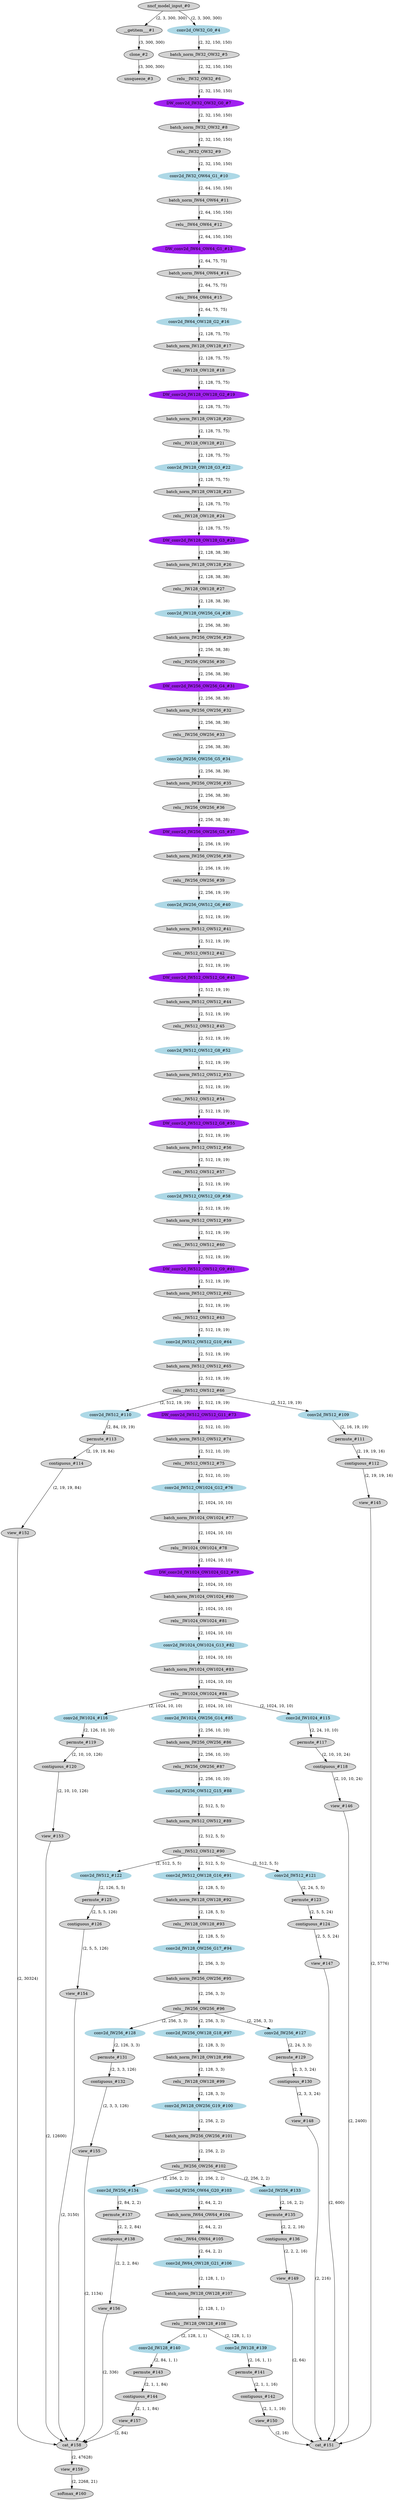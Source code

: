 strict digraph  {
"0 /nncf_model_input_0" [id=0, label="nncf_model_input_#0", style=filled, type=nncf_model_input];
"1 MobileNetSSD/__getitem___0" [id=1, label="__getitem___#1", style=filled, type=__getitem__];
"2 MobileNetSSD/clone_0" [id=2, label="clone_#2", style=filled, type=clone];
"3 MobileNetSSD/unsqueeze_0" [id=3, label="unsqueeze_#3", style=filled, type=unsqueeze];
"4 MobileNetSSD/MultiOutputSequential[basenet]/Sequential[0]/NNCFConv2d[0]/conv2d_0" [color=lightblue, id=4, label="conv2d_OW32_G0_#4", style=filled, type=conv2d];
"5 MobileNetSSD/MultiOutputSequential[basenet]/Sequential[0]/NNCFBatchNorm[1]/batch_norm_0" [id=5, label="batch_norm_IW32_OW32_#5", style=filled, type=batch_norm];
"6 MobileNetSSD/MultiOutputSequential[basenet]/Sequential[0]/ReLU[2]/relu__0" [id=6, label="relu__IW32_OW32_#6", style=filled, type=relu_];
"7 MobileNetSSD/MultiOutputSequential[basenet]/Sequential[1]/NNCFConv2d[0]/conv2d_0" [color=purple, id=7, label="DW_conv2d_IW32_OW32_G0_#7", style=filled, type=conv2d];
"8 MobileNetSSD/MultiOutputSequential[basenet]/Sequential[1]/NNCFBatchNorm[1]/batch_norm_0" [id=8, label="batch_norm_IW32_OW32_#8", style=filled, type=batch_norm];
"9 MobileNetSSD/MultiOutputSequential[basenet]/Sequential[1]/ReLU[2]/relu__0" [id=9, label="relu__IW32_OW32_#9", style=filled, type=relu_];
"10 MobileNetSSD/MultiOutputSequential[basenet]/Sequential[1]/NNCFConv2d[3]/conv2d_0" [color=lightblue, id=10, label="conv2d_IW32_OW64_G1_#10", style=filled, type=conv2d];
"11 MobileNetSSD/MultiOutputSequential[basenet]/Sequential[1]/NNCFBatchNorm[4]/batch_norm_0" [id=11, label="batch_norm_IW64_OW64_#11", style=filled, type=batch_norm];
"12 MobileNetSSD/MultiOutputSequential[basenet]/Sequential[1]/ReLU[5]/relu__0" [id=12, label="relu__IW64_OW64_#12", style=filled, type=relu_];
"13 MobileNetSSD/MultiOutputSequential[basenet]/Sequential[2]/NNCFConv2d[0]/conv2d_0" [color=purple, id=13, label="DW_conv2d_IW64_OW64_G1_#13", style=filled, type=conv2d];
"14 MobileNetSSD/MultiOutputSequential[basenet]/Sequential[2]/NNCFBatchNorm[1]/batch_norm_0" [id=14, label="batch_norm_IW64_OW64_#14", style=filled, type=batch_norm];
"15 MobileNetSSD/MultiOutputSequential[basenet]/Sequential[2]/ReLU[2]/relu__0" [id=15, label="relu__IW64_OW64_#15", style=filled, type=relu_];
"16 MobileNetSSD/MultiOutputSequential[basenet]/Sequential[2]/NNCFConv2d[3]/conv2d_0" [color=lightblue, id=16, label="conv2d_IW64_OW128_G2_#16", style=filled, type=conv2d];
"17 MobileNetSSD/MultiOutputSequential[basenet]/Sequential[2]/NNCFBatchNorm[4]/batch_norm_0" [id=17, label="batch_norm_IW128_OW128_#17", style=filled, type=batch_norm];
"18 MobileNetSSD/MultiOutputSequential[basenet]/Sequential[2]/ReLU[5]/relu__0" [id=18, label="relu__IW128_OW128_#18", style=filled, type=relu_];
"19 MobileNetSSD/MultiOutputSequential[basenet]/Sequential[3]/NNCFConv2d[0]/conv2d_0" [color=purple, id=19, label="DW_conv2d_IW128_OW128_G2_#19", style=filled, type=conv2d];
"20 MobileNetSSD/MultiOutputSequential[basenet]/Sequential[3]/NNCFBatchNorm[1]/batch_norm_0" [id=20, label="batch_norm_IW128_OW128_#20", style=filled, type=batch_norm];
"21 MobileNetSSD/MultiOutputSequential[basenet]/Sequential[3]/ReLU[2]/relu__0" [id=21, label="relu__IW128_OW128_#21", style=filled, type=relu_];
"22 MobileNetSSD/MultiOutputSequential[basenet]/Sequential[3]/NNCFConv2d[3]/conv2d_0" [color=lightblue, id=22, label="conv2d_IW128_OW128_G3_#22", style=filled, type=conv2d];
"23 MobileNetSSD/MultiOutputSequential[basenet]/Sequential[3]/NNCFBatchNorm[4]/batch_norm_0" [id=23, label="batch_norm_IW128_OW128_#23", style=filled, type=batch_norm];
"24 MobileNetSSD/MultiOutputSequential[basenet]/Sequential[3]/ReLU[5]/relu__0" [id=24, label="relu__IW128_OW128_#24", style=filled, type=relu_];
"25 MobileNetSSD/MultiOutputSequential[basenet]/Sequential[4]/NNCFConv2d[0]/conv2d_0" [color=purple, id=25, label="DW_conv2d_IW128_OW128_G3_#25", style=filled, type=conv2d];
"26 MobileNetSSD/MultiOutputSequential[basenet]/Sequential[4]/NNCFBatchNorm[1]/batch_norm_0" [id=26, label="batch_norm_IW128_OW128_#26", style=filled, type=batch_norm];
"27 MobileNetSSD/MultiOutputSequential[basenet]/Sequential[4]/ReLU[2]/relu__0" [id=27, label="relu__IW128_OW128_#27", style=filled, type=relu_];
"28 MobileNetSSD/MultiOutputSequential[basenet]/Sequential[4]/NNCFConv2d[3]/conv2d_0" [color=lightblue, id=28, label="conv2d_IW128_OW256_G4_#28", style=filled, type=conv2d];
"29 MobileNetSSD/MultiOutputSequential[basenet]/Sequential[4]/NNCFBatchNorm[4]/batch_norm_0" [id=29, label="batch_norm_IW256_OW256_#29", style=filled, type=batch_norm];
"30 MobileNetSSD/MultiOutputSequential[basenet]/Sequential[4]/ReLU[5]/relu__0" [id=30, label="relu__IW256_OW256_#30", style=filled, type=relu_];
"31 MobileNetSSD/MultiOutputSequential[basenet]/Sequential[5]/NNCFConv2d[0]/conv2d_0" [color=purple, id=31, label="DW_conv2d_IW256_OW256_G4_#31", style=filled, type=conv2d];
"32 MobileNetSSD/MultiOutputSequential[basenet]/Sequential[5]/NNCFBatchNorm[1]/batch_norm_0" [id=32, label="batch_norm_IW256_OW256_#32", style=filled, type=batch_norm];
"33 MobileNetSSD/MultiOutputSequential[basenet]/Sequential[5]/ReLU[2]/relu__0" [id=33, label="relu__IW256_OW256_#33", style=filled, type=relu_];
"34 MobileNetSSD/MultiOutputSequential[basenet]/Sequential[5]/NNCFConv2d[3]/conv2d_0" [color=lightblue, id=34, label="conv2d_IW256_OW256_G5_#34", style=filled, type=conv2d];
"35 MobileNetSSD/MultiOutputSequential[basenet]/Sequential[5]/NNCFBatchNorm[4]/batch_norm_0" [id=35, label="batch_norm_IW256_OW256_#35", style=filled, type=batch_norm];
"36 MobileNetSSD/MultiOutputSequential[basenet]/Sequential[5]/ReLU[5]/relu__0" [id=36, label="relu__IW256_OW256_#36", style=filled, type=relu_];
"37 MobileNetSSD/MultiOutputSequential[basenet]/Sequential[6]/NNCFConv2d[0]/conv2d_0" [color=purple, id=37, label="DW_conv2d_IW256_OW256_G5_#37", style=filled, type=conv2d];
"38 MobileNetSSD/MultiOutputSequential[basenet]/Sequential[6]/NNCFBatchNorm[1]/batch_norm_0" [id=38, label="batch_norm_IW256_OW256_#38", style=filled, type=batch_norm];
"39 MobileNetSSD/MultiOutputSequential[basenet]/Sequential[6]/ReLU[2]/relu__0" [id=39, label="relu__IW256_OW256_#39", style=filled, type=relu_];
"40 MobileNetSSD/MultiOutputSequential[basenet]/Sequential[6]/NNCFConv2d[3]/conv2d_0" [color=lightblue, id=40, label="conv2d_IW256_OW512_G6_#40", style=filled, type=conv2d];
"41 MobileNetSSD/MultiOutputSequential[basenet]/Sequential[6]/NNCFBatchNorm[4]/batch_norm_0" [id=41, label="batch_norm_IW512_OW512_#41", style=filled, type=batch_norm];
"42 MobileNetSSD/MultiOutputSequential[basenet]/Sequential[6]/ReLU[5]/relu__0" [id=42, label="relu__IW512_OW512_#42", style=filled, type=relu_];
"43 MobileNetSSD/MultiOutputSequential[basenet]/Sequential[7]/NNCFConv2d[0]/conv2d_0" [color=purple, id=43, label="DW_conv2d_IW512_OW512_G6_#43", style=filled, type=conv2d];
"44 MobileNetSSD/MultiOutputSequential[basenet]/Sequential[7]/NNCFBatchNorm[1]/batch_norm_0" [id=44, label="batch_norm_IW512_OW512_#44", style=filled, type=batch_norm];
"45 MobileNetSSD/MultiOutputSequential[basenet]/Sequential[7]/ReLU[2]/relu__0" [id=45, label="relu__IW512_OW512_#45", style=filled, type=relu_];
"46 MobileNetSSD/MultiOutputSequential[basenet]/Sequential[8]/NNCFConv2d[3]/conv2d_0" [color=lightblue, id=46, label="conv2d_IW512_OW512_G8_#52", style=filled, type=conv2d];
"47 MobileNetSSD/MultiOutputSequential[basenet]/Sequential[8]/NNCFBatchNorm[4]/batch_norm_0" [id=47, label="batch_norm_IW512_OW512_#53", style=filled, type=batch_norm];
"48 MobileNetSSD/MultiOutputSequential[basenet]/Sequential[8]/ReLU[5]/relu__0" [id=48, label="relu__IW512_OW512_#54", style=filled, type=relu_];
"49 MobileNetSSD/MultiOutputSequential[basenet]/Sequential[9]/NNCFConv2d[0]/conv2d_0" [color=purple, id=49, label="DW_conv2d_IW512_OW512_G8_#55", style=filled, type=conv2d];
"50 MobileNetSSD/MultiOutputSequential[basenet]/Sequential[9]/NNCFBatchNorm[1]/batch_norm_0" [id=50, label="batch_norm_IW512_OW512_#56", style=filled, type=batch_norm];
"51 MobileNetSSD/MultiOutputSequential[basenet]/Sequential[9]/ReLU[2]/relu__0" [id=51, label="relu__IW512_OW512_#57", style=filled, type=relu_];
"52 MobileNetSSD/MultiOutputSequential[basenet]/Sequential[9]/NNCFConv2d[3]/conv2d_0" [color=lightblue, id=52, label="conv2d_IW512_OW512_G9_#58", style=filled, type=conv2d];
"53 MobileNetSSD/MultiOutputSequential[basenet]/Sequential[9]/NNCFBatchNorm[4]/batch_norm_0" [id=53, label="batch_norm_IW512_OW512_#59", style=filled, type=batch_norm];
"54 MobileNetSSD/MultiOutputSequential[basenet]/Sequential[9]/ReLU[5]/relu__0" [id=54, label="relu__IW512_OW512_#60", style=filled, type=relu_];
"55 MobileNetSSD/MultiOutputSequential[basenet]/Sequential[10]/NNCFConv2d[0]/conv2d_0" [color=purple, id=55, label="DW_conv2d_IW512_OW512_G9_#61", style=filled, type=conv2d];
"56 MobileNetSSD/MultiOutputSequential[basenet]/Sequential[10]/NNCFBatchNorm[1]/batch_norm_0" [id=56, label="batch_norm_IW512_OW512_#62", style=filled, type=batch_norm];
"57 MobileNetSSD/MultiOutputSequential[basenet]/Sequential[10]/ReLU[2]/relu__0" [id=57, label="relu__IW512_OW512_#63", style=filled, type=relu_];
"58 MobileNetSSD/MultiOutputSequential[basenet]/Sequential[10]/NNCFConv2d[3]/conv2d_0" [color=lightblue, id=58, label="conv2d_IW512_OW512_G10_#64", style=filled, type=conv2d];
"59 MobileNetSSD/MultiOutputSequential[basenet]/Sequential[10]/NNCFBatchNorm[4]/batch_norm_0" [id=59, label="batch_norm_IW512_OW512_#65", style=filled, type=batch_norm];
"60 MobileNetSSD/MultiOutputSequential[basenet]/Sequential[10]/ReLU[5]/relu__0" [id=60, label="relu__IW512_OW512_#66", style=filled, type=relu_];
"61 MobileNetSSD/MultiOutputSequential[basenet]/Sequential[12]/NNCFConv2d[0]/conv2d_0" [color=purple, id=61, label="DW_conv2d_IW512_OW512_G11_#73", style=filled, type=conv2d];
"62 MobileNetSSD/MultiOutputSequential[basenet]/Sequential[12]/NNCFBatchNorm[1]/batch_norm_0" [id=62, label="batch_norm_IW512_OW512_#74", style=filled, type=batch_norm];
"63 MobileNetSSD/MultiOutputSequential[basenet]/Sequential[12]/ReLU[2]/relu__0" [id=63, label="relu__IW512_OW512_#75", style=filled, type=relu_];
"64 MobileNetSSD/MultiOutputSequential[basenet]/Sequential[12]/NNCFConv2d[3]/conv2d_0" [color=lightblue, id=64, label="conv2d_IW512_OW1024_G12_#76", style=filled, type=conv2d];
"65 MobileNetSSD/MultiOutputSequential[basenet]/Sequential[12]/NNCFBatchNorm[4]/batch_norm_0" [id=65, label="batch_norm_IW1024_OW1024_#77", style=filled, type=batch_norm];
"66 MobileNetSSD/MultiOutputSequential[basenet]/Sequential[12]/ReLU[5]/relu__0" [id=66, label="relu__IW1024_OW1024_#78", style=filled, type=relu_];
"67 MobileNetSSD/MultiOutputSequential[basenet]/Sequential[13]/NNCFConv2d[0]/conv2d_0" [color=purple, id=67, label="DW_conv2d_IW1024_OW1024_G12_#79", style=filled, type=conv2d];
"68 MobileNetSSD/MultiOutputSequential[basenet]/Sequential[13]/NNCFBatchNorm[1]/batch_norm_0" [id=68, label="batch_norm_IW1024_OW1024_#80", style=filled, type=batch_norm];
"69 MobileNetSSD/MultiOutputSequential[basenet]/Sequential[13]/ReLU[2]/relu__0" [id=69, label="relu__IW1024_OW1024_#81", style=filled, type=relu_];
"70 MobileNetSSD/MultiOutputSequential[basenet]/Sequential[13]/NNCFConv2d[3]/conv2d_0" [color=lightblue, id=70, label="conv2d_IW1024_OW1024_G13_#82", style=filled, type=conv2d];
"71 MobileNetSSD/MultiOutputSequential[basenet]/Sequential[13]/NNCFBatchNorm[4]/batch_norm_0" [id=71, label="batch_norm_IW1024_OW1024_#83", style=filled, type=batch_norm];
"72 MobileNetSSD/MultiOutputSequential[basenet]/Sequential[13]/ReLU[5]/relu__0" [id=72, label="relu__IW1024_OW1024_#84", style=filled, type=relu_];
"73 MobileNetSSD/MultiOutputSequential[extras]/Sequential[0]/NNCFConv2d[0]/conv2d_0" [color=lightblue, id=73, label="conv2d_IW1024_OW256_G14_#85", style=filled, type=conv2d];
"74 MobileNetSSD/MultiOutputSequential[extras]/Sequential[0]/NNCFBatchNorm[1]/batch_norm_0" [id=74, label="batch_norm_IW256_OW256_#86", style=filled, type=batch_norm];
"75 MobileNetSSD/MultiOutputSequential[extras]/Sequential[0]/ReLU[2]/relu__0" [id=75, label="relu__IW256_OW256_#87", style=filled, type=relu_];
"76 MobileNetSSD/MultiOutputSequential[extras]/Sequential[1]/NNCFConv2d[0]/conv2d_0" [color=lightblue, id=76, label="conv2d_IW256_OW512_G15_#88", style=filled, type=conv2d];
"77 MobileNetSSD/MultiOutputSequential[extras]/Sequential[1]/NNCFBatchNorm[1]/batch_norm_0" [id=77, label="batch_norm_IW512_OW512_#89", style=filled, type=batch_norm];
"78 MobileNetSSD/MultiOutputSequential[extras]/Sequential[1]/ReLU[2]/relu__0" [id=78, label="relu__IW512_OW512_#90", style=filled, type=relu_];
"79 MobileNetSSD/MultiOutputSequential[extras]/Sequential[2]/NNCFConv2d[0]/conv2d_0" [color=lightblue, id=79, label="conv2d_IW512_OW128_G16_#91", style=filled, type=conv2d];
"80 MobileNetSSD/MultiOutputSequential[extras]/Sequential[2]/NNCFBatchNorm[1]/batch_norm_0" [id=80, label="batch_norm_IW128_OW128_#92", style=filled, type=batch_norm];
"81 MobileNetSSD/MultiOutputSequential[extras]/Sequential[2]/ReLU[2]/relu__0" [id=81, label="relu__IW128_OW128_#93", style=filled, type=relu_];
"82 MobileNetSSD/MultiOutputSequential[extras]/Sequential[3]/NNCFConv2d[0]/conv2d_0" [color=lightblue, id=82, label="conv2d_IW128_OW256_G17_#94", style=filled, type=conv2d];
"83 MobileNetSSD/MultiOutputSequential[extras]/Sequential[3]/NNCFBatchNorm[1]/batch_norm_0" [id=83, label="batch_norm_IW256_OW256_#95", style=filled, type=batch_norm];
"84 MobileNetSSD/MultiOutputSequential[extras]/Sequential[3]/ReLU[2]/relu__0" [id=84, label="relu__IW256_OW256_#96", style=filled, type=relu_];
"85 MobileNetSSD/MultiOutputSequential[extras]/Sequential[4]/NNCFConv2d[0]/conv2d_0" [color=lightblue, id=85, label="conv2d_IW256_OW128_G18_#97", style=filled, type=conv2d];
"86 MobileNetSSD/MultiOutputSequential[extras]/Sequential[4]/NNCFBatchNorm[1]/batch_norm_0" [id=86, label="batch_norm_IW128_OW128_#98", style=filled, type=batch_norm];
"87 MobileNetSSD/MultiOutputSequential[extras]/Sequential[4]/ReLU[2]/relu__0" [id=87, label="relu__IW128_OW128_#99", style=filled, type=relu_];
"88 MobileNetSSD/MultiOutputSequential[extras]/Sequential[5]/NNCFConv2d[0]/conv2d_0" [color=lightblue, id=88, label="conv2d_IW128_OW256_G19_#100", style=filled, type=conv2d];
"89 MobileNetSSD/MultiOutputSequential[extras]/Sequential[5]/NNCFBatchNorm[1]/batch_norm_0" [id=89, label="batch_norm_IW256_OW256_#101", style=filled, type=batch_norm];
"90 MobileNetSSD/MultiOutputSequential[extras]/Sequential[5]/ReLU[2]/relu__0" [id=90, label="relu__IW256_OW256_#102", style=filled, type=relu_];
"91 MobileNetSSD/MultiOutputSequential[extras]/Sequential[6]/NNCFConv2d[0]/conv2d_0" [color=lightblue, id=91, label="conv2d_IW256_OW64_G20_#103", style=filled, type=conv2d];
"92 MobileNetSSD/MultiOutputSequential[extras]/Sequential[6]/NNCFBatchNorm[1]/batch_norm_0" [id=92, label="batch_norm_IW64_OW64_#104", style=filled, type=batch_norm];
"93 MobileNetSSD/MultiOutputSequential[extras]/Sequential[6]/ReLU[2]/relu__0" [id=93, label="relu__IW64_OW64_#105", style=filled, type=relu_];
"94 MobileNetSSD/MultiOutputSequential[extras]/Sequential[7]/NNCFConv2d[0]/conv2d_0" [color=lightblue, id=94, label="conv2d_IW64_OW128_G21_#106", style=filled, type=conv2d];
"95 MobileNetSSD/MultiOutputSequential[extras]/Sequential[7]/NNCFBatchNorm[1]/batch_norm_0" [id=95, label="batch_norm_IW128_OW128_#107", style=filled, type=batch_norm];
"96 MobileNetSSD/MultiOutputSequential[extras]/Sequential[7]/ReLU[2]/relu__0" [id=96, label="relu__IW128_OW128_#108", style=filled, type=relu_];
"97 MobileNetSSD/SSDDetectionOutput[detection_head]/ModuleList[heads]/SSDHead[0]/NNCFConv2d[loc]/conv2d_0" [color=lightblue, id=97, label="conv2d_IW512_#109", style=filled, type=conv2d];
"98 MobileNetSSD/SSDDetectionOutput[detection_head]/ModuleList[heads]/SSDHead[0]/NNCFConv2d[conf]/conv2d_0" [color=lightblue, id=98, label="conv2d_IW512_#110", style=filled, type=conv2d];
"99 MobileNetSSD/SSDDetectionOutput[detection_head]/ModuleList[heads]/SSDHead[0]/permute_0" [id=99, label="permute_#111", style=filled, type=permute];
"100 MobileNetSSD/SSDDetectionOutput[detection_head]/ModuleList[heads]/SSDHead[0]/contiguous_0" [id=100, label="contiguous_#112", style=filled, type=contiguous];
"101 MobileNetSSD/SSDDetectionOutput[detection_head]/ModuleList[heads]/SSDHead[0]/permute_1" [id=101, label="permute_#113", style=filled, type=permute];
"102 MobileNetSSD/SSDDetectionOutput[detection_head]/ModuleList[heads]/SSDHead[0]/contiguous_1" [id=102, label="contiguous_#114", style=filled, type=contiguous];
"103 MobileNetSSD/SSDDetectionOutput[detection_head]/ModuleList[heads]/SSDHead[1]/NNCFConv2d[loc]/conv2d_0" [color=lightblue, id=103, label="conv2d_IW1024_#115", style=filled, type=conv2d];
"104 MobileNetSSD/SSDDetectionOutput[detection_head]/ModuleList[heads]/SSDHead[1]/NNCFConv2d[conf]/conv2d_0" [color=lightblue, id=104, label="conv2d_IW1024_#116", style=filled, type=conv2d];
"105 MobileNetSSD/SSDDetectionOutput[detection_head]/ModuleList[heads]/SSDHead[1]/permute_0" [id=105, label="permute_#117", style=filled, type=permute];
"106 MobileNetSSD/SSDDetectionOutput[detection_head]/ModuleList[heads]/SSDHead[1]/contiguous_0" [id=106, label="contiguous_#118", style=filled, type=contiguous];
"107 MobileNetSSD/SSDDetectionOutput[detection_head]/ModuleList[heads]/SSDHead[1]/permute_1" [id=107, label="permute_#119", style=filled, type=permute];
"108 MobileNetSSD/SSDDetectionOutput[detection_head]/ModuleList[heads]/SSDHead[1]/contiguous_1" [id=108, label="contiguous_#120", style=filled, type=contiguous];
"109 MobileNetSSD/SSDDetectionOutput[detection_head]/ModuleList[heads]/SSDHead[2]/NNCFConv2d[loc]/conv2d_0" [color=lightblue, id=109, label="conv2d_IW512_#121", style=filled, type=conv2d];
"110 MobileNetSSD/SSDDetectionOutput[detection_head]/ModuleList[heads]/SSDHead[2]/NNCFConv2d[conf]/conv2d_0" [color=lightblue, id=110, label="conv2d_IW512_#122", style=filled, type=conv2d];
"111 MobileNetSSD/SSDDetectionOutput[detection_head]/ModuleList[heads]/SSDHead[2]/permute_0" [id=111, label="permute_#123", style=filled, type=permute];
"112 MobileNetSSD/SSDDetectionOutput[detection_head]/ModuleList[heads]/SSDHead[2]/contiguous_0" [id=112, label="contiguous_#124", style=filled, type=contiguous];
"113 MobileNetSSD/SSDDetectionOutput[detection_head]/ModuleList[heads]/SSDHead[2]/permute_1" [id=113, label="permute_#125", style=filled, type=permute];
"114 MobileNetSSD/SSDDetectionOutput[detection_head]/ModuleList[heads]/SSDHead[2]/contiguous_1" [id=114, label="contiguous_#126", style=filled, type=contiguous];
"115 MobileNetSSD/SSDDetectionOutput[detection_head]/ModuleList[heads]/SSDHead[3]/NNCFConv2d[loc]/conv2d_0" [color=lightblue, id=115, label="conv2d_IW256_#127", style=filled, type=conv2d];
"116 MobileNetSSD/SSDDetectionOutput[detection_head]/ModuleList[heads]/SSDHead[3]/NNCFConv2d[conf]/conv2d_0" [color=lightblue, id=116, label="conv2d_IW256_#128", style=filled, type=conv2d];
"117 MobileNetSSD/SSDDetectionOutput[detection_head]/ModuleList[heads]/SSDHead[3]/permute_0" [id=117, label="permute_#129", style=filled, type=permute];
"118 MobileNetSSD/SSDDetectionOutput[detection_head]/ModuleList[heads]/SSDHead[3]/contiguous_0" [id=118, label="contiguous_#130", style=filled, type=contiguous];
"119 MobileNetSSD/SSDDetectionOutput[detection_head]/ModuleList[heads]/SSDHead[3]/permute_1" [id=119, label="permute_#131", style=filled, type=permute];
"120 MobileNetSSD/SSDDetectionOutput[detection_head]/ModuleList[heads]/SSDHead[3]/contiguous_1" [id=120, label="contiguous_#132", style=filled, type=contiguous];
"121 MobileNetSSD/SSDDetectionOutput[detection_head]/ModuleList[heads]/SSDHead[4]/NNCFConv2d[loc]/conv2d_0" [color=lightblue, id=121, label="conv2d_IW256_#133", style=filled, type=conv2d];
"122 MobileNetSSD/SSDDetectionOutput[detection_head]/ModuleList[heads]/SSDHead[4]/NNCFConv2d[conf]/conv2d_0" [color=lightblue, id=122, label="conv2d_IW256_#134", style=filled, type=conv2d];
"123 MobileNetSSD/SSDDetectionOutput[detection_head]/ModuleList[heads]/SSDHead[4]/permute_0" [id=123, label="permute_#135", style=filled, type=permute];
"124 MobileNetSSD/SSDDetectionOutput[detection_head]/ModuleList[heads]/SSDHead[4]/contiguous_0" [id=124, label="contiguous_#136", style=filled, type=contiguous];
"125 MobileNetSSD/SSDDetectionOutput[detection_head]/ModuleList[heads]/SSDHead[4]/permute_1" [id=125, label="permute_#137", style=filled, type=permute];
"126 MobileNetSSD/SSDDetectionOutput[detection_head]/ModuleList[heads]/SSDHead[4]/contiguous_1" [id=126, label="contiguous_#138", style=filled, type=contiguous];
"127 MobileNetSSD/SSDDetectionOutput[detection_head]/ModuleList[heads]/SSDHead[5]/NNCFConv2d[loc]/conv2d_0" [color=lightblue, id=127, label="conv2d_IW128_#139", style=filled, type=conv2d];
"128 MobileNetSSD/SSDDetectionOutput[detection_head]/ModuleList[heads]/SSDHead[5]/NNCFConv2d[conf]/conv2d_0" [color=lightblue, id=128, label="conv2d_IW128_#140", style=filled, type=conv2d];
"129 MobileNetSSD/SSDDetectionOutput[detection_head]/ModuleList[heads]/SSDHead[5]/permute_0" [id=129, label="permute_#141", style=filled, type=permute];
"130 MobileNetSSD/SSDDetectionOutput[detection_head]/ModuleList[heads]/SSDHead[5]/contiguous_0" [id=130, label="contiguous_#142", style=filled, type=contiguous];
"131 MobileNetSSD/SSDDetectionOutput[detection_head]/ModuleList[heads]/SSDHead[5]/permute_1" [id=131, label="permute_#143", style=filled, type=permute];
"132 MobileNetSSD/SSDDetectionOutput[detection_head]/ModuleList[heads]/SSDHead[5]/contiguous_1" [id=132, label="contiguous_#144", style=filled, type=contiguous];
"133 MobileNetSSD/SSDDetectionOutput[detection_head]/view_0" [id=133, label="view_#145", style=filled, type=view];
"134 MobileNetSSD/SSDDetectionOutput[detection_head]/view_1" [id=134, label="view_#146", style=filled, type=view];
"135 MobileNetSSD/SSDDetectionOutput[detection_head]/view_2" [id=135, label="view_#147", style=filled, type=view];
"136 MobileNetSSD/SSDDetectionOutput[detection_head]/view_3" [id=136, label="view_#148", style=filled, type=view];
"137 MobileNetSSD/SSDDetectionOutput[detection_head]/view_4" [id=137, label="view_#149", style=filled, type=view];
"138 MobileNetSSD/SSDDetectionOutput[detection_head]/view_5" [id=138, label="view_#150", style=filled, type=view];
"139 MobileNetSSD/SSDDetectionOutput[detection_head]/cat_0" [id=139, label="cat_#151", style=filled, type=cat];
"140 MobileNetSSD/SSDDetectionOutput[detection_head]/view_6" [id=140, label="view_#152", style=filled, type=view];
"141 MobileNetSSD/SSDDetectionOutput[detection_head]/view_7" [id=141, label="view_#153", style=filled, type=view];
"142 MobileNetSSD/SSDDetectionOutput[detection_head]/view_8" [id=142, label="view_#154", style=filled, type=view];
"143 MobileNetSSD/SSDDetectionOutput[detection_head]/view_9" [id=143, label="view_#155", style=filled, type=view];
"144 MobileNetSSD/SSDDetectionOutput[detection_head]/view_10" [id=144, label="view_#156", style=filled, type=view];
"145 MobileNetSSD/SSDDetectionOutput[detection_head]/view_11" [id=145, label="view_#157", style=filled, type=view];
"146 MobileNetSSD/SSDDetectionOutput[detection_head]/cat_1" [id=146, label="cat_#158", style=filled, type=cat];
"147 MobileNetSSD/SSDDetectionOutput[detection_head]/view_12" [id=147, label="view_#159", style=filled, type=view];
"148 MobileNetSSD/SSDDetectionOutput[detection_head]/softmax_0" [id=148, label="softmax_#160", style=filled, type=softmax];
"0 /nncf_model_input_0" -> "1 MobileNetSSD/__getitem___0"  [label="(2, 3, 300, 300)", style=solid];
"0 /nncf_model_input_0" -> "4 MobileNetSSD/MultiOutputSequential[basenet]/Sequential[0]/NNCFConv2d[0]/conv2d_0"  [label="(2, 3, 300, 300)", style=solid];
"1 MobileNetSSD/__getitem___0" -> "2 MobileNetSSD/clone_0"  [label="(3, 300, 300)", style=solid];
"2 MobileNetSSD/clone_0" -> "3 MobileNetSSD/unsqueeze_0"  [label="(3, 300, 300)", style=solid];
"4 MobileNetSSD/MultiOutputSequential[basenet]/Sequential[0]/NNCFConv2d[0]/conv2d_0" -> "5 MobileNetSSD/MultiOutputSequential[basenet]/Sequential[0]/NNCFBatchNorm[1]/batch_norm_0"  [label="(2, 32, 150, 150)", style=solid];
"5 MobileNetSSD/MultiOutputSequential[basenet]/Sequential[0]/NNCFBatchNorm[1]/batch_norm_0" -> "6 MobileNetSSD/MultiOutputSequential[basenet]/Sequential[0]/ReLU[2]/relu__0"  [label="(2, 32, 150, 150)", style=solid];
"6 MobileNetSSD/MultiOutputSequential[basenet]/Sequential[0]/ReLU[2]/relu__0" -> "7 MobileNetSSD/MultiOutputSequential[basenet]/Sequential[1]/NNCFConv2d[0]/conv2d_0"  [label="(2, 32, 150, 150)", style=solid];
"7 MobileNetSSD/MultiOutputSequential[basenet]/Sequential[1]/NNCFConv2d[0]/conv2d_0" -> "8 MobileNetSSD/MultiOutputSequential[basenet]/Sequential[1]/NNCFBatchNorm[1]/batch_norm_0"  [label="(2, 32, 150, 150)", style=solid];
"8 MobileNetSSD/MultiOutputSequential[basenet]/Sequential[1]/NNCFBatchNorm[1]/batch_norm_0" -> "9 MobileNetSSD/MultiOutputSequential[basenet]/Sequential[1]/ReLU[2]/relu__0"  [label="(2, 32, 150, 150)", style=solid];
"9 MobileNetSSD/MultiOutputSequential[basenet]/Sequential[1]/ReLU[2]/relu__0" -> "10 MobileNetSSD/MultiOutputSequential[basenet]/Sequential[1]/NNCFConv2d[3]/conv2d_0"  [label="(2, 32, 150, 150)", style=solid];
"10 MobileNetSSD/MultiOutputSequential[basenet]/Sequential[1]/NNCFConv2d[3]/conv2d_0" -> "11 MobileNetSSD/MultiOutputSequential[basenet]/Sequential[1]/NNCFBatchNorm[4]/batch_norm_0"  [label="(2, 64, 150, 150)", style=solid];
"11 MobileNetSSD/MultiOutputSequential[basenet]/Sequential[1]/NNCFBatchNorm[4]/batch_norm_0" -> "12 MobileNetSSD/MultiOutputSequential[basenet]/Sequential[1]/ReLU[5]/relu__0"  [label="(2, 64, 150, 150)", style=solid];
"12 MobileNetSSD/MultiOutputSequential[basenet]/Sequential[1]/ReLU[5]/relu__0" -> "13 MobileNetSSD/MultiOutputSequential[basenet]/Sequential[2]/NNCFConv2d[0]/conv2d_0"  [label="(2, 64, 150, 150)", style=solid];
"13 MobileNetSSD/MultiOutputSequential[basenet]/Sequential[2]/NNCFConv2d[0]/conv2d_0" -> "14 MobileNetSSD/MultiOutputSequential[basenet]/Sequential[2]/NNCFBatchNorm[1]/batch_norm_0"  [label="(2, 64, 75, 75)", style=solid];
"14 MobileNetSSD/MultiOutputSequential[basenet]/Sequential[2]/NNCFBatchNorm[1]/batch_norm_0" -> "15 MobileNetSSD/MultiOutputSequential[basenet]/Sequential[2]/ReLU[2]/relu__0"  [label="(2, 64, 75, 75)", style=solid];
"15 MobileNetSSD/MultiOutputSequential[basenet]/Sequential[2]/ReLU[2]/relu__0" -> "16 MobileNetSSD/MultiOutputSequential[basenet]/Sequential[2]/NNCFConv2d[3]/conv2d_0"  [label="(2, 64, 75, 75)", style=solid];
"16 MobileNetSSD/MultiOutputSequential[basenet]/Sequential[2]/NNCFConv2d[3]/conv2d_0" -> "17 MobileNetSSD/MultiOutputSequential[basenet]/Sequential[2]/NNCFBatchNorm[4]/batch_norm_0"  [label="(2, 128, 75, 75)", style=solid];
"17 MobileNetSSD/MultiOutputSequential[basenet]/Sequential[2]/NNCFBatchNorm[4]/batch_norm_0" -> "18 MobileNetSSD/MultiOutputSequential[basenet]/Sequential[2]/ReLU[5]/relu__0"  [label="(2, 128, 75, 75)", style=solid];
"18 MobileNetSSD/MultiOutputSequential[basenet]/Sequential[2]/ReLU[5]/relu__0" -> "19 MobileNetSSD/MultiOutputSequential[basenet]/Sequential[3]/NNCFConv2d[0]/conv2d_0"  [label="(2, 128, 75, 75)", style=solid];
"19 MobileNetSSD/MultiOutputSequential[basenet]/Sequential[3]/NNCFConv2d[0]/conv2d_0" -> "20 MobileNetSSD/MultiOutputSequential[basenet]/Sequential[3]/NNCFBatchNorm[1]/batch_norm_0"  [label="(2, 128, 75, 75)", style=solid];
"20 MobileNetSSD/MultiOutputSequential[basenet]/Sequential[3]/NNCFBatchNorm[1]/batch_norm_0" -> "21 MobileNetSSD/MultiOutputSequential[basenet]/Sequential[3]/ReLU[2]/relu__0"  [label="(2, 128, 75, 75)", style=solid];
"21 MobileNetSSD/MultiOutputSequential[basenet]/Sequential[3]/ReLU[2]/relu__0" -> "22 MobileNetSSD/MultiOutputSequential[basenet]/Sequential[3]/NNCFConv2d[3]/conv2d_0"  [label="(2, 128, 75, 75)", style=solid];
"22 MobileNetSSD/MultiOutputSequential[basenet]/Sequential[3]/NNCFConv2d[3]/conv2d_0" -> "23 MobileNetSSD/MultiOutputSequential[basenet]/Sequential[3]/NNCFBatchNorm[4]/batch_norm_0"  [label="(2, 128, 75, 75)", style=solid];
"23 MobileNetSSD/MultiOutputSequential[basenet]/Sequential[3]/NNCFBatchNorm[4]/batch_norm_0" -> "24 MobileNetSSD/MultiOutputSequential[basenet]/Sequential[3]/ReLU[5]/relu__0"  [label="(2, 128, 75, 75)", style=solid];
"24 MobileNetSSD/MultiOutputSequential[basenet]/Sequential[3]/ReLU[5]/relu__0" -> "25 MobileNetSSD/MultiOutputSequential[basenet]/Sequential[4]/NNCFConv2d[0]/conv2d_0"  [label="(2, 128, 75, 75)", style=solid];
"25 MobileNetSSD/MultiOutputSequential[basenet]/Sequential[4]/NNCFConv2d[0]/conv2d_0" -> "26 MobileNetSSD/MultiOutputSequential[basenet]/Sequential[4]/NNCFBatchNorm[1]/batch_norm_0"  [label="(2, 128, 38, 38)", style=solid];
"26 MobileNetSSD/MultiOutputSequential[basenet]/Sequential[4]/NNCFBatchNorm[1]/batch_norm_0" -> "27 MobileNetSSD/MultiOutputSequential[basenet]/Sequential[4]/ReLU[2]/relu__0"  [label="(2, 128, 38, 38)", style=solid];
"27 MobileNetSSD/MultiOutputSequential[basenet]/Sequential[4]/ReLU[2]/relu__0" -> "28 MobileNetSSD/MultiOutputSequential[basenet]/Sequential[4]/NNCFConv2d[3]/conv2d_0"  [label="(2, 128, 38, 38)", style=solid];
"28 MobileNetSSD/MultiOutputSequential[basenet]/Sequential[4]/NNCFConv2d[3]/conv2d_0" -> "29 MobileNetSSD/MultiOutputSequential[basenet]/Sequential[4]/NNCFBatchNorm[4]/batch_norm_0"  [label="(2, 256, 38, 38)", style=solid];
"29 MobileNetSSD/MultiOutputSequential[basenet]/Sequential[4]/NNCFBatchNorm[4]/batch_norm_0" -> "30 MobileNetSSD/MultiOutputSequential[basenet]/Sequential[4]/ReLU[5]/relu__0"  [label="(2, 256, 38, 38)", style=solid];
"30 MobileNetSSD/MultiOutputSequential[basenet]/Sequential[4]/ReLU[5]/relu__0" -> "31 MobileNetSSD/MultiOutputSequential[basenet]/Sequential[5]/NNCFConv2d[0]/conv2d_0"  [label="(2, 256, 38, 38)", style=solid];
"31 MobileNetSSD/MultiOutputSequential[basenet]/Sequential[5]/NNCFConv2d[0]/conv2d_0" -> "32 MobileNetSSD/MultiOutputSequential[basenet]/Sequential[5]/NNCFBatchNorm[1]/batch_norm_0"  [label="(2, 256, 38, 38)", style=solid];
"32 MobileNetSSD/MultiOutputSequential[basenet]/Sequential[5]/NNCFBatchNorm[1]/batch_norm_0" -> "33 MobileNetSSD/MultiOutputSequential[basenet]/Sequential[5]/ReLU[2]/relu__0"  [label="(2, 256, 38, 38)", style=solid];
"33 MobileNetSSD/MultiOutputSequential[basenet]/Sequential[5]/ReLU[2]/relu__0" -> "34 MobileNetSSD/MultiOutputSequential[basenet]/Sequential[5]/NNCFConv2d[3]/conv2d_0"  [label="(2, 256, 38, 38)", style=solid];
"34 MobileNetSSD/MultiOutputSequential[basenet]/Sequential[5]/NNCFConv2d[3]/conv2d_0" -> "35 MobileNetSSD/MultiOutputSequential[basenet]/Sequential[5]/NNCFBatchNorm[4]/batch_norm_0"  [label="(2, 256, 38, 38)", style=solid];
"35 MobileNetSSD/MultiOutputSequential[basenet]/Sequential[5]/NNCFBatchNorm[4]/batch_norm_0" -> "36 MobileNetSSD/MultiOutputSequential[basenet]/Sequential[5]/ReLU[5]/relu__0"  [label="(2, 256, 38, 38)", style=solid];
"36 MobileNetSSD/MultiOutputSequential[basenet]/Sequential[5]/ReLU[5]/relu__0" -> "37 MobileNetSSD/MultiOutputSequential[basenet]/Sequential[6]/NNCFConv2d[0]/conv2d_0"  [label="(2, 256, 38, 38)", style=solid];
"37 MobileNetSSD/MultiOutputSequential[basenet]/Sequential[6]/NNCFConv2d[0]/conv2d_0" -> "38 MobileNetSSD/MultiOutputSequential[basenet]/Sequential[6]/NNCFBatchNorm[1]/batch_norm_0"  [label="(2, 256, 19, 19)", style=solid];
"38 MobileNetSSD/MultiOutputSequential[basenet]/Sequential[6]/NNCFBatchNorm[1]/batch_norm_0" -> "39 MobileNetSSD/MultiOutputSequential[basenet]/Sequential[6]/ReLU[2]/relu__0"  [label="(2, 256, 19, 19)", style=solid];
"39 MobileNetSSD/MultiOutputSequential[basenet]/Sequential[6]/ReLU[2]/relu__0" -> "40 MobileNetSSD/MultiOutputSequential[basenet]/Sequential[6]/NNCFConv2d[3]/conv2d_0"  [label="(2, 256, 19, 19)", style=solid];
"40 MobileNetSSD/MultiOutputSequential[basenet]/Sequential[6]/NNCFConv2d[3]/conv2d_0" -> "41 MobileNetSSD/MultiOutputSequential[basenet]/Sequential[6]/NNCFBatchNorm[4]/batch_norm_0"  [label="(2, 512, 19, 19)", style=solid];
"41 MobileNetSSD/MultiOutputSequential[basenet]/Sequential[6]/NNCFBatchNorm[4]/batch_norm_0" -> "42 MobileNetSSD/MultiOutputSequential[basenet]/Sequential[6]/ReLU[5]/relu__0"  [label="(2, 512, 19, 19)", style=solid];
"42 MobileNetSSD/MultiOutputSequential[basenet]/Sequential[6]/ReLU[5]/relu__0" -> "43 MobileNetSSD/MultiOutputSequential[basenet]/Sequential[7]/NNCFConv2d[0]/conv2d_0"  [label="(2, 512, 19, 19)", style=solid];
"43 MobileNetSSD/MultiOutputSequential[basenet]/Sequential[7]/NNCFConv2d[0]/conv2d_0" -> "44 MobileNetSSD/MultiOutputSequential[basenet]/Sequential[7]/NNCFBatchNorm[1]/batch_norm_0"  [label="(2, 512, 19, 19)", style=solid];
"44 MobileNetSSD/MultiOutputSequential[basenet]/Sequential[7]/NNCFBatchNorm[1]/batch_norm_0" -> "45 MobileNetSSD/MultiOutputSequential[basenet]/Sequential[7]/ReLU[2]/relu__0"  [label="(2, 512, 19, 19)", style=solid];
"45 MobileNetSSD/MultiOutputSequential[basenet]/Sequential[7]/ReLU[2]/relu__0" -> "46 MobileNetSSD/MultiOutputSequential[basenet]/Sequential[8]/NNCFConv2d[3]/conv2d_0"  [label="(2, 512, 19, 19)", style=solid];
"46 MobileNetSSD/MultiOutputSequential[basenet]/Sequential[8]/NNCFConv2d[3]/conv2d_0" -> "47 MobileNetSSD/MultiOutputSequential[basenet]/Sequential[8]/NNCFBatchNorm[4]/batch_norm_0"  [label="(2, 512, 19, 19)", style=solid];
"47 MobileNetSSD/MultiOutputSequential[basenet]/Sequential[8]/NNCFBatchNorm[4]/batch_norm_0" -> "48 MobileNetSSD/MultiOutputSequential[basenet]/Sequential[8]/ReLU[5]/relu__0"  [label="(2, 512, 19, 19)", style=solid];
"48 MobileNetSSD/MultiOutputSequential[basenet]/Sequential[8]/ReLU[5]/relu__0" -> "49 MobileNetSSD/MultiOutputSequential[basenet]/Sequential[9]/NNCFConv2d[0]/conv2d_0"  [label="(2, 512, 19, 19)", style=solid];
"49 MobileNetSSD/MultiOutputSequential[basenet]/Sequential[9]/NNCFConv2d[0]/conv2d_0" -> "50 MobileNetSSD/MultiOutputSequential[basenet]/Sequential[9]/NNCFBatchNorm[1]/batch_norm_0"  [label="(2, 512, 19, 19)", style=solid];
"50 MobileNetSSD/MultiOutputSequential[basenet]/Sequential[9]/NNCFBatchNorm[1]/batch_norm_0" -> "51 MobileNetSSD/MultiOutputSequential[basenet]/Sequential[9]/ReLU[2]/relu__0"  [label="(2, 512, 19, 19)", style=solid];
"51 MobileNetSSD/MultiOutputSequential[basenet]/Sequential[9]/ReLU[2]/relu__0" -> "52 MobileNetSSD/MultiOutputSequential[basenet]/Sequential[9]/NNCFConv2d[3]/conv2d_0"  [label="(2, 512, 19, 19)", style=solid];
"52 MobileNetSSD/MultiOutputSequential[basenet]/Sequential[9]/NNCFConv2d[3]/conv2d_0" -> "53 MobileNetSSD/MultiOutputSequential[basenet]/Sequential[9]/NNCFBatchNorm[4]/batch_norm_0"  [label="(2, 512, 19, 19)", style=solid];
"53 MobileNetSSD/MultiOutputSequential[basenet]/Sequential[9]/NNCFBatchNorm[4]/batch_norm_0" -> "54 MobileNetSSD/MultiOutputSequential[basenet]/Sequential[9]/ReLU[5]/relu__0"  [label="(2, 512, 19, 19)", style=solid];
"54 MobileNetSSD/MultiOutputSequential[basenet]/Sequential[9]/ReLU[5]/relu__0" -> "55 MobileNetSSD/MultiOutputSequential[basenet]/Sequential[10]/NNCFConv2d[0]/conv2d_0"  [label="(2, 512, 19, 19)", style=solid];
"55 MobileNetSSD/MultiOutputSequential[basenet]/Sequential[10]/NNCFConv2d[0]/conv2d_0" -> "56 MobileNetSSD/MultiOutputSequential[basenet]/Sequential[10]/NNCFBatchNorm[1]/batch_norm_0"  [label="(2, 512, 19, 19)", style=solid];
"56 MobileNetSSD/MultiOutputSequential[basenet]/Sequential[10]/NNCFBatchNorm[1]/batch_norm_0" -> "57 MobileNetSSD/MultiOutputSequential[basenet]/Sequential[10]/ReLU[2]/relu__0"  [label="(2, 512, 19, 19)", style=solid];
"57 MobileNetSSD/MultiOutputSequential[basenet]/Sequential[10]/ReLU[2]/relu__0" -> "58 MobileNetSSD/MultiOutputSequential[basenet]/Sequential[10]/NNCFConv2d[3]/conv2d_0"  [label="(2, 512, 19, 19)", style=solid];
"58 MobileNetSSD/MultiOutputSequential[basenet]/Sequential[10]/NNCFConv2d[3]/conv2d_0" -> "59 MobileNetSSD/MultiOutputSequential[basenet]/Sequential[10]/NNCFBatchNorm[4]/batch_norm_0"  [label="(2, 512, 19, 19)", style=solid];
"59 MobileNetSSD/MultiOutputSequential[basenet]/Sequential[10]/NNCFBatchNorm[4]/batch_norm_0" -> "60 MobileNetSSD/MultiOutputSequential[basenet]/Sequential[10]/ReLU[5]/relu__0"  [label="(2, 512, 19, 19)", style=solid];
"60 MobileNetSSD/MultiOutputSequential[basenet]/Sequential[10]/ReLU[5]/relu__0" -> "61 MobileNetSSD/MultiOutputSequential[basenet]/Sequential[12]/NNCFConv2d[0]/conv2d_0"  [label="(2, 512, 19, 19)", style=solid];
"60 MobileNetSSD/MultiOutputSequential[basenet]/Sequential[10]/ReLU[5]/relu__0" -> "97 MobileNetSSD/SSDDetectionOutput[detection_head]/ModuleList[heads]/SSDHead[0]/NNCFConv2d[loc]/conv2d_0"  [label="(2, 512, 19, 19)", style=solid];
"60 MobileNetSSD/MultiOutputSequential[basenet]/Sequential[10]/ReLU[5]/relu__0" -> "98 MobileNetSSD/SSDDetectionOutput[detection_head]/ModuleList[heads]/SSDHead[0]/NNCFConv2d[conf]/conv2d_0"  [label="(2, 512, 19, 19)", style=solid];
"61 MobileNetSSD/MultiOutputSequential[basenet]/Sequential[12]/NNCFConv2d[0]/conv2d_0" -> "62 MobileNetSSD/MultiOutputSequential[basenet]/Sequential[12]/NNCFBatchNorm[1]/batch_norm_0"  [label="(2, 512, 10, 10)", style=solid];
"62 MobileNetSSD/MultiOutputSequential[basenet]/Sequential[12]/NNCFBatchNorm[1]/batch_norm_0" -> "63 MobileNetSSD/MultiOutputSequential[basenet]/Sequential[12]/ReLU[2]/relu__0"  [label="(2, 512, 10, 10)", style=solid];
"63 MobileNetSSD/MultiOutputSequential[basenet]/Sequential[12]/ReLU[2]/relu__0" -> "64 MobileNetSSD/MultiOutputSequential[basenet]/Sequential[12]/NNCFConv2d[3]/conv2d_0"  [label="(2, 512, 10, 10)", style=solid];
"64 MobileNetSSD/MultiOutputSequential[basenet]/Sequential[12]/NNCFConv2d[3]/conv2d_0" -> "65 MobileNetSSD/MultiOutputSequential[basenet]/Sequential[12]/NNCFBatchNorm[4]/batch_norm_0"  [label="(2, 1024, 10, 10)", style=solid];
"65 MobileNetSSD/MultiOutputSequential[basenet]/Sequential[12]/NNCFBatchNorm[4]/batch_norm_0" -> "66 MobileNetSSD/MultiOutputSequential[basenet]/Sequential[12]/ReLU[5]/relu__0"  [label="(2, 1024, 10, 10)", style=solid];
"66 MobileNetSSD/MultiOutputSequential[basenet]/Sequential[12]/ReLU[5]/relu__0" -> "67 MobileNetSSD/MultiOutputSequential[basenet]/Sequential[13]/NNCFConv2d[0]/conv2d_0"  [label="(2, 1024, 10, 10)", style=solid];
"67 MobileNetSSD/MultiOutputSequential[basenet]/Sequential[13]/NNCFConv2d[0]/conv2d_0" -> "68 MobileNetSSD/MultiOutputSequential[basenet]/Sequential[13]/NNCFBatchNorm[1]/batch_norm_0"  [label="(2, 1024, 10, 10)", style=solid];
"68 MobileNetSSD/MultiOutputSequential[basenet]/Sequential[13]/NNCFBatchNorm[1]/batch_norm_0" -> "69 MobileNetSSD/MultiOutputSequential[basenet]/Sequential[13]/ReLU[2]/relu__0"  [label="(2, 1024, 10, 10)", style=solid];
"69 MobileNetSSD/MultiOutputSequential[basenet]/Sequential[13]/ReLU[2]/relu__0" -> "70 MobileNetSSD/MultiOutputSequential[basenet]/Sequential[13]/NNCFConv2d[3]/conv2d_0"  [label="(2, 1024, 10, 10)", style=solid];
"70 MobileNetSSD/MultiOutputSequential[basenet]/Sequential[13]/NNCFConv2d[3]/conv2d_0" -> "71 MobileNetSSD/MultiOutputSequential[basenet]/Sequential[13]/NNCFBatchNorm[4]/batch_norm_0"  [label="(2, 1024, 10, 10)", style=solid];
"71 MobileNetSSD/MultiOutputSequential[basenet]/Sequential[13]/NNCFBatchNorm[4]/batch_norm_0" -> "72 MobileNetSSD/MultiOutputSequential[basenet]/Sequential[13]/ReLU[5]/relu__0"  [label="(2, 1024, 10, 10)", style=solid];
"72 MobileNetSSD/MultiOutputSequential[basenet]/Sequential[13]/ReLU[5]/relu__0" -> "73 MobileNetSSD/MultiOutputSequential[extras]/Sequential[0]/NNCFConv2d[0]/conv2d_0"  [label="(2, 1024, 10, 10)", style=solid];
"73 MobileNetSSD/MultiOutputSequential[extras]/Sequential[0]/NNCFConv2d[0]/conv2d_0" -> "74 MobileNetSSD/MultiOutputSequential[extras]/Sequential[0]/NNCFBatchNorm[1]/batch_norm_0"  [label="(2, 256, 10, 10)", style=solid];
"74 MobileNetSSD/MultiOutputSequential[extras]/Sequential[0]/NNCFBatchNorm[1]/batch_norm_0" -> "75 MobileNetSSD/MultiOutputSequential[extras]/Sequential[0]/ReLU[2]/relu__0"  [label="(2, 256, 10, 10)", style=solid];
"75 MobileNetSSD/MultiOutputSequential[extras]/Sequential[0]/ReLU[2]/relu__0" -> "76 MobileNetSSD/MultiOutputSequential[extras]/Sequential[1]/NNCFConv2d[0]/conv2d_0"  [label="(2, 256, 10, 10)", style=solid];
"76 MobileNetSSD/MultiOutputSequential[extras]/Sequential[1]/NNCFConv2d[0]/conv2d_0" -> "77 MobileNetSSD/MultiOutputSequential[extras]/Sequential[1]/NNCFBatchNorm[1]/batch_norm_0"  [label="(2, 512, 5, 5)", style=solid];
"77 MobileNetSSD/MultiOutputSequential[extras]/Sequential[1]/NNCFBatchNorm[1]/batch_norm_0" -> "78 MobileNetSSD/MultiOutputSequential[extras]/Sequential[1]/ReLU[2]/relu__0"  [label="(2, 512, 5, 5)", style=solid];
"78 MobileNetSSD/MultiOutputSequential[extras]/Sequential[1]/ReLU[2]/relu__0" -> "79 MobileNetSSD/MultiOutputSequential[extras]/Sequential[2]/NNCFConv2d[0]/conv2d_0"  [label="(2, 512, 5, 5)", style=solid];
"79 MobileNetSSD/MultiOutputSequential[extras]/Sequential[2]/NNCFConv2d[0]/conv2d_0" -> "80 MobileNetSSD/MultiOutputSequential[extras]/Sequential[2]/NNCFBatchNorm[1]/batch_norm_0"  [label="(2, 128, 5, 5)", style=solid];
"80 MobileNetSSD/MultiOutputSequential[extras]/Sequential[2]/NNCFBatchNorm[1]/batch_norm_0" -> "81 MobileNetSSD/MultiOutputSequential[extras]/Sequential[2]/ReLU[2]/relu__0"  [label="(2, 128, 5, 5)", style=solid];
"81 MobileNetSSD/MultiOutputSequential[extras]/Sequential[2]/ReLU[2]/relu__0" -> "82 MobileNetSSD/MultiOutputSequential[extras]/Sequential[3]/NNCFConv2d[0]/conv2d_0"  [label="(2, 128, 5, 5)", style=solid];
"82 MobileNetSSD/MultiOutputSequential[extras]/Sequential[3]/NNCFConv2d[0]/conv2d_0" -> "83 MobileNetSSD/MultiOutputSequential[extras]/Sequential[3]/NNCFBatchNorm[1]/batch_norm_0"  [label="(2, 256, 3, 3)", style=solid];
"83 MobileNetSSD/MultiOutputSequential[extras]/Sequential[3]/NNCFBatchNorm[1]/batch_norm_0" -> "84 MobileNetSSD/MultiOutputSequential[extras]/Sequential[3]/ReLU[2]/relu__0"  [label="(2, 256, 3, 3)", style=solid];
"84 MobileNetSSD/MultiOutputSequential[extras]/Sequential[3]/ReLU[2]/relu__0" -> "85 MobileNetSSD/MultiOutputSequential[extras]/Sequential[4]/NNCFConv2d[0]/conv2d_0"  [label="(2, 256, 3, 3)", style=solid];
"85 MobileNetSSD/MultiOutputSequential[extras]/Sequential[4]/NNCFConv2d[0]/conv2d_0" -> "86 MobileNetSSD/MultiOutputSequential[extras]/Sequential[4]/NNCFBatchNorm[1]/batch_norm_0"  [label="(2, 128, 3, 3)", style=solid];
"86 MobileNetSSD/MultiOutputSequential[extras]/Sequential[4]/NNCFBatchNorm[1]/batch_norm_0" -> "87 MobileNetSSD/MultiOutputSequential[extras]/Sequential[4]/ReLU[2]/relu__0"  [label="(2, 128, 3, 3)", style=solid];
"87 MobileNetSSD/MultiOutputSequential[extras]/Sequential[4]/ReLU[2]/relu__0" -> "88 MobileNetSSD/MultiOutputSequential[extras]/Sequential[5]/NNCFConv2d[0]/conv2d_0"  [label="(2, 128, 3, 3)", style=solid];
"88 MobileNetSSD/MultiOutputSequential[extras]/Sequential[5]/NNCFConv2d[0]/conv2d_0" -> "89 MobileNetSSD/MultiOutputSequential[extras]/Sequential[5]/NNCFBatchNorm[1]/batch_norm_0"  [label="(2, 256, 2, 2)", style=solid];
"89 MobileNetSSD/MultiOutputSequential[extras]/Sequential[5]/NNCFBatchNorm[1]/batch_norm_0" -> "90 MobileNetSSD/MultiOutputSequential[extras]/Sequential[5]/ReLU[2]/relu__0"  [label="(2, 256, 2, 2)", style=solid];
"90 MobileNetSSD/MultiOutputSequential[extras]/Sequential[5]/ReLU[2]/relu__0" -> "91 MobileNetSSD/MultiOutputSequential[extras]/Sequential[6]/NNCFConv2d[0]/conv2d_0"  [label="(2, 256, 2, 2)", style=solid];
"91 MobileNetSSD/MultiOutputSequential[extras]/Sequential[6]/NNCFConv2d[0]/conv2d_0" -> "92 MobileNetSSD/MultiOutputSequential[extras]/Sequential[6]/NNCFBatchNorm[1]/batch_norm_0"  [label="(2, 64, 2, 2)", style=solid];
"92 MobileNetSSD/MultiOutputSequential[extras]/Sequential[6]/NNCFBatchNorm[1]/batch_norm_0" -> "93 MobileNetSSD/MultiOutputSequential[extras]/Sequential[6]/ReLU[2]/relu__0"  [label="(2, 64, 2, 2)", style=solid];
"93 MobileNetSSD/MultiOutputSequential[extras]/Sequential[6]/ReLU[2]/relu__0" -> "94 MobileNetSSD/MultiOutputSequential[extras]/Sequential[7]/NNCFConv2d[0]/conv2d_0"  [label="(2, 64, 2, 2)", style=solid];
"94 MobileNetSSD/MultiOutputSequential[extras]/Sequential[7]/NNCFConv2d[0]/conv2d_0" -> "95 MobileNetSSD/MultiOutputSequential[extras]/Sequential[7]/NNCFBatchNorm[1]/batch_norm_0"  [label="(2, 128, 1, 1)", style=solid];
"95 MobileNetSSD/MultiOutputSequential[extras]/Sequential[7]/NNCFBatchNorm[1]/batch_norm_0" -> "96 MobileNetSSD/MultiOutputSequential[extras]/Sequential[7]/ReLU[2]/relu__0"  [label="(2, 128, 1, 1)", style=solid];
"97 MobileNetSSD/SSDDetectionOutput[detection_head]/ModuleList[heads]/SSDHead[0]/NNCFConv2d[loc]/conv2d_0" -> "99 MobileNetSSD/SSDDetectionOutput[detection_head]/ModuleList[heads]/SSDHead[0]/permute_0"  [label="(2, 16, 19, 19)", style=solid];
"72 MobileNetSSD/MultiOutputSequential[basenet]/Sequential[13]/ReLU[5]/relu__0" -> "103 MobileNetSSD/SSDDetectionOutput[detection_head]/ModuleList[heads]/SSDHead[1]/NNCFConv2d[loc]/conv2d_0"  [label="(2, 1024, 10, 10)", style=solid];
"72 MobileNetSSD/MultiOutputSequential[basenet]/Sequential[13]/ReLU[5]/relu__0" -> "104 MobileNetSSD/SSDDetectionOutput[detection_head]/ModuleList[heads]/SSDHead[1]/NNCFConv2d[conf]/conv2d_0"  [label="(2, 1024, 10, 10)", style=solid];
"78 MobileNetSSD/MultiOutputSequential[extras]/Sequential[1]/ReLU[2]/relu__0" -> "109 MobileNetSSD/SSDDetectionOutput[detection_head]/ModuleList[heads]/SSDHead[2]/NNCFConv2d[loc]/conv2d_0"  [label="(2, 512, 5, 5)", style=solid];
"78 MobileNetSSD/MultiOutputSequential[extras]/Sequential[1]/ReLU[2]/relu__0" -> "110 MobileNetSSD/SSDDetectionOutput[detection_head]/ModuleList[heads]/SSDHead[2]/NNCFConv2d[conf]/conv2d_0"  [label="(2, 512, 5, 5)", style=solid];
"84 MobileNetSSD/MultiOutputSequential[extras]/Sequential[3]/ReLU[2]/relu__0" -> "115 MobileNetSSD/SSDDetectionOutput[detection_head]/ModuleList[heads]/SSDHead[3]/NNCFConv2d[loc]/conv2d_0"  [label="(2, 256, 3, 3)", style=solid];
"84 MobileNetSSD/MultiOutputSequential[extras]/Sequential[3]/ReLU[2]/relu__0" -> "116 MobileNetSSD/SSDDetectionOutput[detection_head]/ModuleList[heads]/SSDHead[3]/NNCFConv2d[conf]/conv2d_0"  [label="(2, 256, 3, 3)", style=solid];
"90 MobileNetSSD/MultiOutputSequential[extras]/Sequential[5]/ReLU[2]/relu__0" -> "121 MobileNetSSD/SSDDetectionOutput[detection_head]/ModuleList[heads]/SSDHead[4]/NNCFConv2d[loc]/conv2d_0"  [label="(2, 256, 2, 2)", style=solid];
"90 MobileNetSSD/MultiOutputSequential[extras]/Sequential[5]/ReLU[2]/relu__0" -> "122 MobileNetSSD/SSDDetectionOutput[detection_head]/ModuleList[heads]/SSDHead[4]/NNCFConv2d[conf]/conv2d_0"  [label="(2, 256, 2, 2)", style=solid];
"96 MobileNetSSD/MultiOutputSequential[extras]/Sequential[7]/ReLU[2]/relu__0" -> "127 MobileNetSSD/SSDDetectionOutput[detection_head]/ModuleList[heads]/SSDHead[5]/NNCFConv2d[loc]/conv2d_0"  [label="(2, 128, 1, 1)", style=solid];
"96 MobileNetSSD/MultiOutputSequential[extras]/Sequential[7]/ReLU[2]/relu__0" -> "128 MobileNetSSD/SSDDetectionOutput[detection_head]/ModuleList[heads]/SSDHead[5]/NNCFConv2d[conf]/conv2d_0"  [label="(2, 128, 1, 1)", style=solid];
"98 MobileNetSSD/SSDDetectionOutput[detection_head]/ModuleList[heads]/SSDHead[0]/NNCFConv2d[conf]/conv2d_0" -> "101 MobileNetSSD/SSDDetectionOutput[detection_head]/ModuleList[heads]/SSDHead[0]/permute_1"  [label="(2, 84, 19, 19)", style=solid];
"99 MobileNetSSD/SSDDetectionOutput[detection_head]/ModuleList[heads]/SSDHead[0]/permute_0" -> "100 MobileNetSSD/SSDDetectionOutput[detection_head]/ModuleList[heads]/SSDHead[0]/contiguous_0"  [label="(2, 19, 19, 16)", style=solid];
"100 MobileNetSSD/SSDDetectionOutput[detection_head]/ModuleList[heads]/SSDHead[0]/contiguous_0" -> "133 MobileNetSSD/SSDDetectionOutput[detection_head]/view_0"  [label="(2, 19, 19, 16)", style=solid];
"101 MobileNetSSD/SSDDetectionOutput[detection_head]/ModuleList[heads]/SSDHead[0]/permute_1" -> "102 MobileNetSSD/SSDDetectionOutput[detection_head]/ModuleList[heads]/SSDHead[0]/contiguous_1"  [label="(2, 19, 19, 84)", style=solid];
"102 MobileNetSSD/SSDDetectionOutput[detection_head]/ModuleList[heads]/SSDHead[0]/contiguous_1" -> "140 MobileNetSSD/SSDDetectionOutput[detection_head]/view_6"  [label="(2, 19, 19, 84)", style=solid];
"103 MobileNetSSD/SSDDetectionOutput[detection_head]/ModuleList[heads]/SSDHead[1]/NNCFConv2d[loc]/conv2d_0" -> "105 MobileNetSSD/SSDDetectionOutput[detection_head]/ModuleList[heads]/SSDHead[1]/permute_0"  [label="(2, 24, 10, 10)", style=solid];
"104 MobileNetSSD/SSDDetectionOutput[detection_head]/ModuleList[heads]/SSDHead[1]/NNCFConv2d[conf]/conv2d_0" -> "107 MobileNetSSD/SSDDetectionOutput[detection_head]/ModuleList[heads]/SSDHead[1]/permute_1"  [label="(2, 126, 10, 10)", style=solid];
"105 MobileNetSSD/SSDDetectionOutput[detection_head]/ModuleList[heads]/SSDHead[1]/permute_0" -> "106 MobileNetSSD/SSDDetectionOutput[detection_head]/ModuleList[heads]/SSDHead[1]/contiguous_0"  [label="(2, 10, 10, 24)", style=solid];
"106 MobileNetSSD/SSDDetectionOutput[detection_head]/ModuleList[heads]/SSDHead[1]/contiguous_0" -> "134 MobileNetSSD/SSDDetectionOutput[detection_head]/view_1"  [label="(2, 10, 10, 24)", style=solid];
"107 MobileNetSSD/SSDDetectionOutput[detection_head]/ModuleList[heads]/SSDHead[1]/permute_1" -> "108 MobileNetSSD/SSDDetectionOutput[detection_head]/ModuleList[heads]/SSDHead[1]/contiguous_1"  [label="(2, 10, 10, 126)", style=solid];
"108 MobileNetSSD/SSDDetectionOutput[detection_head]/ModuleList[heads]/SSDHead[1]/contiguous_1" -> "141 MobileNetSSD/SSDDetectionOutput[detection_head]/view_7"  [label="(2, 10, 10, 126)", style=solid];
"109 MobileNetSSD/SSDDetectionOutput[detection_head]/ModuleList[heads]/SSDHead[2]/NNCFConv2d[loc]/conv2d_0" -> "111 MobileNetSSD/SSDDetectionOutput[detection_head]/ModuleList[heads]/SSDHead[2]/permute_0"  [label="(2, 24, 5, 5)", style=solid];
"110 MobileNetSSD/SSDDetectionOutput[detection_head]/ModuleList[heads]/SSDHead[2]/NNCFConv2d[conf]/conv2d_0" -> "113 MobileNetSSD/SSDDetectionOutput[detection_head]/ModuleList[heads]/SSDHead[2]/permute_1"  [label="(2, 126, 5, 5)", style=solid];
"111 MobileNetSSD/SSDDetectionOutput[detection_head]/ModuleList[heads]/SSDHead[2]/permute_0" -> "112 MobileNetSSD/SSDDetectionOutput[detection_head]/ModuleList[heads]/SSDHead[2]/contiguous_0"  [label="(2, 5, 5, 24)", style=solid];
"112 MobileNetSSD/SSDDetectionOutput[detection_head]/ModuleList[heads]/SSDHead[2]/contiguous_0" -> "135 MobileNetSSD/SSDDetectionOutput[detection_head]/view_2"  [label="(2, 5, 5, 24)", style=solid];
"113 MobileNetSSD/SSDDetectionOutput[detection_head]/ModuleList[heads]/SSDHead[2]/permute_1" -> "114 MobileNetSSD/SSDDetectionOutput[detection_head]/ModuleList[heads]/SSDHead[2]/contiguous_1"  [label="(2, 5, 5, 126)", style=solid];
"114 MobileNetSSD/SSDDetectionOutput[detection_head]/ModuleList[heads]/SSDHead[2]/contiguous_1" -> "142 MobileNetSSD/SSDDetectionOutput[detection_head]/view_8"  [label="(2, 5, 5, 126)", style=solid];
"115 MobileNetSSD/SSDDetectionOutput[detection_head]/ModuleList[heads]/SSDHead[3]/NNCFConv2d[loc]/conv2d_0" -> "117 MobileNetSSD/SSDDetectionOutput[detection_head]/ModuleList[heads]/SSDHead[3]/permute_0"  [label="(2, 24, 3, 3)", style=solid];
"116 MobileNetSSD/SSDDetectionOutput[detection_head]/ModuleList[heads]/SSDHead[3]/NNCFConv2d[conf]/conv2d_0" -> "119 MobileNetSSD/SSDDetectionOutput[detection_head]/ModuleList[heads]/SSDHead[3]/permute_1"  [label="(2, 126, 3, 3)", style=solid];
"117 MobileNetSSD/SSDDetectionOutput[detection_head]/ModuleList[heads]/SSDHead[3]/permute_0" -> "118 MobileNetSSD/SSDDetectionOutput[detection_head]/ModuleList[heads]/SSDHead[3]/contiguous_0"  [label="(2, 3, 3, 24)", style=solid];
"118 MobileNetSSD/SSDDetectionOutput[detection_head]/ModuleList[heads]/SSDHead[3]/contiguous_0" -> "136 MobileNetSSD/SSDDetectionOutput[detection_head]/view_3"  [label="(2, 3, 3, 24)", style=solid];
"119 MobileNetSSD/SSDDetectionOutput[detection_head]/ModuleList[heads]/SSDHead[3]/permute_1" -> "120 MobileNetSSD/SSDDetectionOutput[detection_head]/ModuleList[heads]/SSDHead[3]/contiguous_1"  [label="(2, 3, 3, 126)", style=solid];
"120 MobileNetSSD/SSDDetectionOutput[detection_head]/ModuleList[heads]/SSDHead[3]/contiguous_1" -> "143 MobileNetSSD/SSDDetectionOutput[detection_head]/view_9"  [label="(2, 3, 3, 126)", style=solid];
"121 MobileNetSSD/SSDDetectionOutput[detection_head]/ModuleList[heads]/SSDHead[4]/NNCFConv2d[loc]/conv2d_0" -> "123 MobileNetSSD/SSDDetectionOutput[detection_head]/ModuleList[heads]/SSDHead[4]/permute_0"  [label="(2, 16, 2, 2)", style=solid];
"122 MobileNetSSD/SSDDetectionOutput[detection_head]/ModuleList[heads]/SSDHead[4]/NNCFConv2d[conf]/conv2d_0" -> "125 MobileNetSSD/SSDDetectionOutput[detection_head]/ModuleList[heads]/SSDHead[4]/permute_1"  [label="(2, 84, 2, 2)", style=solid];
"123 MobileNetSSD/SSDDetectionOutput[detection_head]/ModuleList[heads]/SSDHead[4]/permute_0" -> "124 MobileNetSSD/SSDDetectionOutput[detection_head]/ModuleList[heads]/SSDHead[4]/contiguous_0"  [label="(2, 2, 2, 16)", style=solid];
"124 MobileNetSSD/SSDDetectionOutput[detection_head]/ModuleList[heads]/SSDHead[4]/contiguous_0" -> "137 MobileNetSSD/SSDDetectionOutput[detection_head]/view_4"  [label="(2, 2, 2, 16)", style=solid];
"125 MobileNetSSD/SSDDetectionOutput[detection_head]/ModuleList[heads]/SSDHead[4]/permute_1" -> "126 MobileNetSSD/SSDDetectionOutput[detection_head]/ModuleList[heads]/SSDHead[4]/contiguous_1"  [label="(2, 2, 2, 84)", style=solid];
"126 MobileNetSSD/SSDDetectionOutput[detection_head]/ModuleList[heads]/SSDHead[4]/contiguous_1" -> "144 MobileNetSSD/SSDDetectionOutput[detection_head]/view_10"  [label="(2, 2, 2, 84)", style=solid];
"127 MobileNetSSD/SSDDetectionOutput[detection_head]/ModuleList[heads]/SSDHead[5]/NNCFConv2d[loc]/conv2d_0" -> "129 MobileNetSSD/SSDDetectionOutput[detection_head]/ModuleList[heads]/SSDHead[5]/permute_0"  [label="(2, 16, 1, 1)", style=solid];
"128 MobileNetSSD/SSDDetectionOutput[detection_head]/ModuleList[heads]/SSDHead[5]/NNCFConv2d[conf]/conv2d_0" -> "131 MobileNetSSD/SSDDetectionOutput[detection_head]/ModuleList[heads]/SSDHead[5]/permute_1"  [label="(2, 84, 1, 1)", style=solid];
"129 MobileNetSSD/SSDDetectionOutput[detection_head]/ModuleList[heads]/SSDHead[5]/permute_0" -> "130 MobileNetSSD/SSDDetectionOutput[detection_head]/ModuleList[heads]/SSDHead[5]/contiguous_0"  [label="(2, 1, 1, 16)", style=solid];
"130 MobileNetSSD/SSDDetectionOutput[detection_head]/ModuleList[heads]/SSDHead[5]/contiguous_0" -> "138 MobileNetSSD/SSDDetectionOutput[detection_head]/view_5"  [label="(2, 1, 1, 16)", style=solid];
"131 MobileNetSSD/SSDDetectionOutput[detection_head]/ModuleList[heads]/SSDHead[5]/permute_1" -> "132 MobileNetSSD/SSDDetectionOutput[detection_head]/ModuleList[heads]/SSDHead[5]/contiguous_1"  [label="(2, 1, 1, 84)", style=solid];
"132 MobileNetSSD/SSDDetectionOutput[detection_head]/ModuleList[heads]/SSDHead[5]/contiguous_1" -> "145 MobileNetSSD/SSDDetectionOutput[detection_head]/view_11"  [label="(2, 1, 1, 84)", style=solid];
"133 MobileNetSSD/SSDDetectionOutput[detection_head]/view_0" -> "139 MobileNetSSD/SSDDetectionOutput[detection_head]/cat_0"  [label="(2, 5776)", style=solid];
"134 MobileNetSSD/SSDDetectionOutput[detection_head]/view_1" -> "139 MobileNetSSD/SSDDetectionOutput[detection_head]/cat_0"  [label="(2, 2400)", style=solid];
"135 MobileNetSSD/SSDDetectionOutput[detection_head]/view_2" -> "139 MobileNetSSD/SSDDetectionOutput[detection_head]/cat_0"  [label="(2, 600)", style=solid];
"136 MobileNetSSD/SSDDetectionOutput[detection_head]/view_3" -> "139 MobileNetSSD/SSDDetectionOutput[detection_head]/cat_0"  [label="(2, 216)", style=solid];
"137 MobileNetSSD/SSDDetectionOutput[detection_head]/view_4" -> "139 MobileNetSSD/SSDDetectionOutput[detection_head]/cat_0"  [label="(2, 64)", style=solid];
"138 MobileNetSSD/SSDDetectionOutput[detection_head]/view_5" -> "139 MobileNetSSD/SSDDetectionOutput[detection_head]/cat_0"  [label="(2, 16)", style=solid];
"140 MobileNetSSD/SSDDetectionOutput[detection_head]/view_6" -> "146 MobileNetSSD/SSDDetectionOutput[detection_head]/cat_1"  [label="(2, 30324)", style=solid];
"141 MobileNetSSD/SSDDetectionOutput[detection_head]/view_7" -> "146 MobileNetSSD/SSDDetectionOutput[detection_head]/cat_1"  [label="(2, 12600)", style=solid];
"142 MobileNetSSD/SSDDetectionOutput[detection_head]/view_8" -> "146 MobileNetSSD/SSDDetectionOutput[detection_head]/cat_1"  [label="(2, 3150)", style=solid];
"143 MobileNetSSD/SSDDetectionOutput[detection_head]/view_9" -> "146 MobileNetSSD/SSDDetectionOutput[detection_head]/cat_1"  [label="(2, 1134)", style=solid];
"144 MobileNetSSD/SSDDetectionOutput[detection_head]/view_10" -> "146 MobileNetSSD/SSDDetectionOutput[detection_head]/cat_1"  [label="(2, 336)", style=solid];
"145 MobileNetSSD/SSDDetectionOutput[detection_head]/view_11" -> "146 MobileNetSSD/SSDDetectionOutput[detection_head]/cat_1"  [label="(2, 84)", style=solid];
"146 MobileNetSSD/SSDDetectionOutput[detection_head]/cat_1" -> "147 MobileNetSSD/SSDDetectionOutput[detection_head]/view_12"  [label="(2, 47628)", style=solid];
"147 MobileNetSSD/SSDDetectionOutput[detection_head]/view_12" -> "148 MobileNetSSD/SSDDetectionOutput[detection_head]/softmax_0"  [label="(2, 2268, 21)", style=solid];
}
